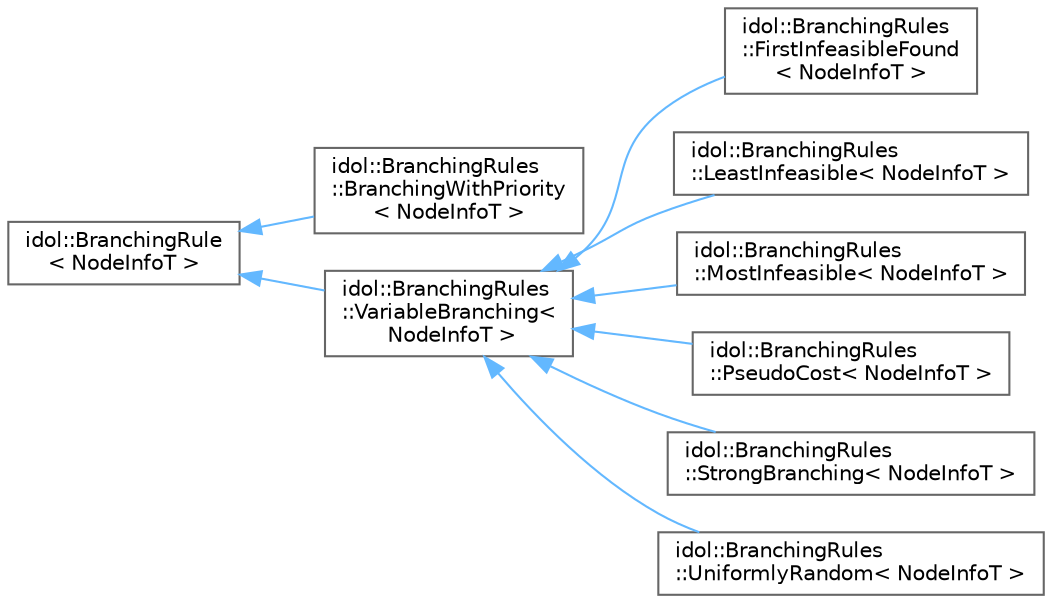 digraph "Graphical Class Hierarchy"
{
 // LATEX_PDF_SIZE
  bgcolor="transparent";
  edge [fontname=Helvetica,fontsize=10,labelfontname=Helvetica,labelfontsize=10];
  node [fontname=Helvetica,fontsize=10,shape=box,height=0.2,width=0.4];
  rankdir="LR";
  Node0 [id="Node000000",label="idol::BranchingRule\l\< NodeInfoT \>",height=0.2,width=0.4,color="grey40", fillcolor="white", style="filled",URL="$classidol_1_1BranchingRule.html",tooltip=" "];
  Node0 -> Node1 [id="edge15_Node000000_Node000001",dir="back",color="steelblue1",style="solid",tooltip=" "];
  Node1 [id="Node000001",label="idol::BranchingRules\l::BranchingWithPriority\l\< NodeInfoT \>",height=0.2,width=0.4,color="grey40", fillcolor="white", style="filled",URL="$classidol_1_1BranchingRules_1_1BranchingWithPriority.html",tooltip=" "];
  Node0 -> Node2 [id="edge16_Node000000_Node000002",dir="back",color="steelblue1",style="solid",tooltip=" "];
  Node2 [id="Node000002",label="idol::BranchingRules\l::VariableBranching\<\l NodeInfoT \>",height=0.2,width=0.4,color="grey40", fillcolor="white", style="filled",URL="$classidol_1_1BranchingRules_1_1VariableBranching.html",tooltip=" "];
  Node2 -> Node3 [id="edge17_Node000002_Node000003",dir="back",color="steelblue1",style="solid",tooltip=" "];
  Node3 [id="Node000003",label="idol::BranchingRules\l::FirstInfeasibleFound\l\< NodeInfoT \>",height=0.2,width=0.4,color="grey40", fillcolor="white", style="filled",URL="$classidol_1_1BranchingRules_1_1FirstInfeasibleFound.html",tooltip=" "];
  Node2 -> Node4 [id="edge18_Node000002_Node000004",dir="back",color="steelblue1",style="solid",tooltip=" "];
  Node4 [id="Node000004",label="idol::BranchingRules\l::LeastInfeasible\< NodeInfoT \>",height=0.2,width=0.4,color="grey40", fillcolor="white", style="filled",URL="$classidol_1_1BranchingRules_1_1LeastInfeasible.html",tooltip=" "];
  Node2 -> Node5 [id="edge19_Node000002_Node000005",dir="back",color="steelblue1",style="solid",tooltip=" "];
  Node5 [id="Node000005",label="idol::BranchingRules\l::MostInfeasible\< NodeInfoT \>",height=0.2,width=0.4,color="grey40", fillcolor="white", style="filled",URL="$classidol_1_1BranchingRules_1_1MostInfeasible.html",tooltip=" "];
  Node2 -> Node6 [id="edge20_Node000002_Node000006",dir="back",color="steelblue1",style="solid",tooltip=" "];
  Node6 [id="Node000006",label="idol::BranchingRules\l::PseudoCost\< NodeInfoT \>",height=0.2,width=0.4,color="grey40", fillcolor="white", style="filled",URL="$classidol_1_1BranchingRules_1_1PseudoCost.html",tooltip=" "];
  Node2 -> Node7 [id="edge21_Node000002_Node000007",dir="back",color="steelblue1",style="solid",tooltip=" "];
  Node7 [id="Node000007",label="idol::BranchingRules\l::StrongBranching\< NodeInfoT \>",height=0.2,width=0.4,color="grey40", fillcolor="white", style="filled",URL="$classidol_1_1BranchingRules_1_1StrongBranching.html",tooltip=" "];
  Node2 -> Node8 [id="edge22_Node000002_Node000008",dir="back",color="steelblue1",style="solid",tooltip=" "];
  Node8 [id="Node000008",label="idol::BranchingRules\l::UniformlyRandom\< NodeInfoT \>",height=0.2,width=0.4,color="grey40", fillcolor="white", style="filled",URL="$classidol_1_1BranchingRules_1_1UniformlyRandom.html",tooltip=" "];
}
